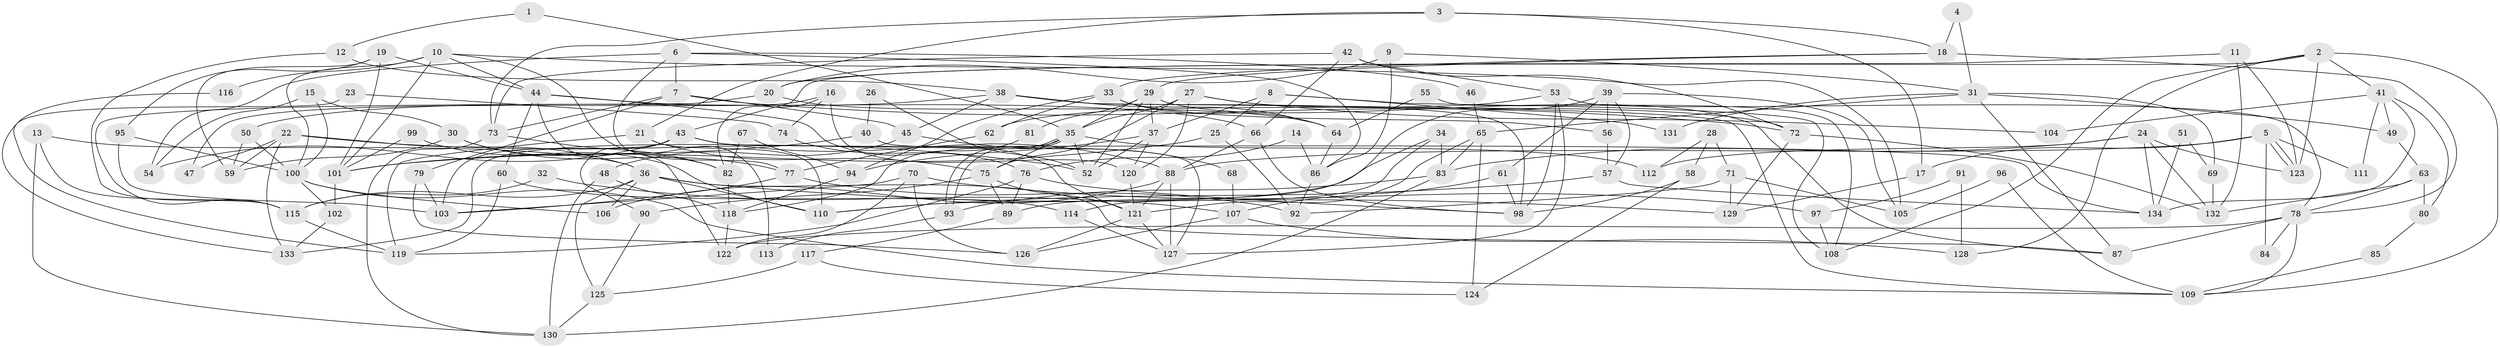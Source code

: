 // coarse degree distribution, {6: 0.08955223880597014, 12: 0.029850746268656716, 8: 0.029850746268656716, 11: 0.029850746268656716, 7: 0.13432835820895522, 4: 0.11940298507462686, 2: 0.1791044776119403, 3: 0.1791044776119403, 10: 0.04477611940298507, 21: 0.014925373134328358, 9: 0.04477611940298507, 5: 0.08955223880597014, 1: 0.014925373134328358}
// Generated by graph-tools (version 1.1) at 2025/51/03/04/25 22:51:18]
// undirected, 134 vertices, 268 edges
graph export_dot {
  node [color=gray90,style=filled];
  1;
  2;
  3;
  4;
  5;
  6;
  7;
  8;
  9;
  10;
  11;
  12;
  13;
  14;
  15;
  16;
  17;
  18;
  19;
  20;
  21;
  22;
  23;
  24;
  25;
  26;
  27;
  28;
  29;
  30;
  31;
  32;
  33;
  34;
  35;
  36;
  37;
  38;
  39;
  40;
  41;
  42;
  43;
  44;
  45;
  46;
  47;
  48;
  49;
  50;
  51;
  52;
  53;
  54;
  55;
  56;
  57;
  58;
  59;
  60;
  61;
  62;
  63;
  64;
  65;
  66;
  67;
  68;
  69;
  70;
  71;
  72;
  73;
  74;
  75;
  76;
  77;
  78;
  79;
  80;
  81;
  82;
  83;
  84;
  85;
  86;
  87;
  88;
  89;
  90;
  91;
  92;
  93;
  94;
  95;
  96;
  97;
  98;
  99;
  100;
  101;
  102;
  103;
  104;
  105;
  106;
  107;
  108;
  109;
  110;
  111;
  112;
  113;
  114;
  115;
  116;
  117;
  118;
  119;
  120;
  121;
  122;
  123;
  124;
  125;
  126;
  127;
  128;
  129;
  130;
  131;
  132;
  133;
  134;
  1 -- 35;
  1 -- 12;
  2 -- 123;
  2 -- 43;
  2 -- 41;
  2 -- 108;
  2 -- 109;
  2 -- 128;
  3 -- 17;
  3 -- 18;
  3 -- 21;
  3 -- 73;
  4 -- 31;
  4 -- 18;
  5 -- 88;
  5 -- 123;
  5 -- 123;
  5 -- 17;
  5 -- 84;
  5 -- 111;
  6 -- 7;
  6 -- 86;
  6 -- 46;
  6 -- 54;
  6 -- 77;
  7 -- 45;
  7 -- 79;
  7 -- 72;
  7 -- 73;
  8 -- 25;
  8 -- 37;
  8 -- 108;
  8 -- 131;
  9 -- 31;
  9 -- 20;
  9 -- 86;
  10 -- 100;
  10 -- 44;
  10 -- 101;
  10 -- 105;
  10 -- 113;
  10 -- 116;
  11 -- 123;
  11 -- 132;
  11 -- 20;
  12 -- 38;
  12 -- 115;
  13 -- 36;
  13 -- 130;
  13 -- 115;
  14 -- 76;
  14 -- 86;
  15 -- 100;
  15 -- 54;
  15 -- 30;
  16 -- 120;
  16 -- 82;
  16 -- 47;
  16 -- 74;
  17 -- 129;
  18 -- 78;
  18 -- 29;
  18 -- 33;
  19 -- 95;
  19 -- 59;
  19 -- 44;
  19 -- 101;
  20 -- 115;
  20 -- 64;
  21 -- 110;
  21 -- 75;
  21 -- 119;
  22 -- 133;
  22 -- 52;
  22 -- 36;
  22 -- 47;
  22 -- 59;
  23 -- 133;
  23 -- 74;
  24 -- 83;
  24 -- 134;
  24 -- 112;
  24 -- 123;
  24 -- 132;
  25 -- 92;
  25 -- 101;
  26 -- 40;
  26 -- 52;
  27 -- 75;
  27 -- 35;
  27 -- 72;
  27 -- 104;
  27 -- 120;
  28 -- 71;
  28 -- 112;
  28 -- 58;
  29 -- 87;
  29 -- 35;
  29 -- 37;
  29 -- 52;
  29 -- 81;
  30 -- 77;
  30 -- 59;
  30 -- 82;
  31 -- 87;
  31 -- 49;
  31 -- 65;
  31 -- 69;
  31 -- 131;
  32 -- 107;
  32 -- 115;
  33 -- 64;
  33 -- 56;
  33 -- 62;
  33 -- 94;
  34 -- 83;
  34 -- 114;
  34 -- 110;
  35 -- 75;
  35 -- 93;
  35 -- 93;
  35 -- 52;
  35 -- 112;
  35 -- 133;
  36 -- 129;
  36 -- 87;
  36 -- 106;
  36 -- 110;
  36 -- 115;
  36 -- 125;
  37 -- 52;
  37 -- 94;
  37 -- 120;
  38 -- 98;
  38 -- 109;
  38 -- 45;
  38 -- 50;
  38 -- 64;
  39 -- 56;
  39 -- 89;
  39 -- 57;
  39 -- 61;
  39 -- 105;
  40 -- 101;
  40 -- 127;
  41 -- 134;
  41 -- 49;
  41 -- 80;
  41 -- 104;
  41 -- 111;
  42 -- 73;
  42 -- 72;
  42 -- 53;
  42 -- 66;
  43 -- 88;
  43 -- 90;
  43 -- 54;
  43 -- 103;
  43 -- 134;
  44 -- 66;
  44 -- 60;
  44 -- 121;
  44 -- 122;
  45 -- 48;
  45 -- 68;
  46 -- 65;
  48 -- 118;
  48 -- 130;
  49 -- 63;
  50 -- 59;
  50 -- 100;
  51 -- 69;
  51 -- 134;
  53 -- 127;
  53 -- 62;
  53 -- 78;
  53 -- 98;
  55 -- 64;
  55 -- 108;
  56 -- 57;
  57 -- 110;
  57 -- 134;
  58 -- 98;
  58 -- 124;
  60 -- 119;
  60 -- 114;
  61 -- 98;
  61 -- 107;
  62 -- 77;
  63 -- 132;
  63 -- 78;
  63 -- 80;
  64 -- 86;
  65 -- 121;
  65 -- 83;
  65 -- 124;
  66 -- 88;
  66 -- 98;
  67 -- 94;
  67 -- 82;
  68 -- 107;
  69 -- 132;
  70 -- 103;
  70 -- 122;
  70 -- 97;
  70 -- 126;
  71 -- 92;
  71 -- 105;
  71 -- 129;
  72 -- 129;
  72 -- 132;
  73 -- 82;
  73 -- 130;
  74 -- 76;
  75 -- 121;
  75 -- 89;
  75 -- 90;
  76 -- 119;
  76 -- 98;
  76 -- 89;
  77 -- 92;
  77 -- 103;
  78 -- 122;
  78 -- 84;
  78 -- 87;
  78 -- 109;
  79 -- 103;
  79 -- 126;
  80 -- 85;
  81 -- 118;
  82 -- 118;
  83 -- 130;
  83 -- 93;
  85 -- 109;
  86 -- 92;
  88 -- 121;
  88 -- 106;
  88 -- 127;
  89 -- 117;
  90 -- 125;
  91 -- 97;
  91 -- 128;
  93 -- 113;
  94 -- 118;
  95 -- 100;
  95 -- 103;
  96 -- 109;
  96 -- 105;
  97 -- 108;
  99 -- 101;
  99 -- 110;
  100 -- 109;
  100 -- 102;
  100 -- 106;
  101 -- 102;
  102 -- 133;
  107 -- 126;
  107 -- 128;
  114 -- 127;
  115 -- 119;
  116 -- 119;
  117 -- 124;
  117 -- 125;
  118 -- 122;
  120 -- 121;
  121 -- 126;
  121 -- 127;
  125 -- 130;
}
